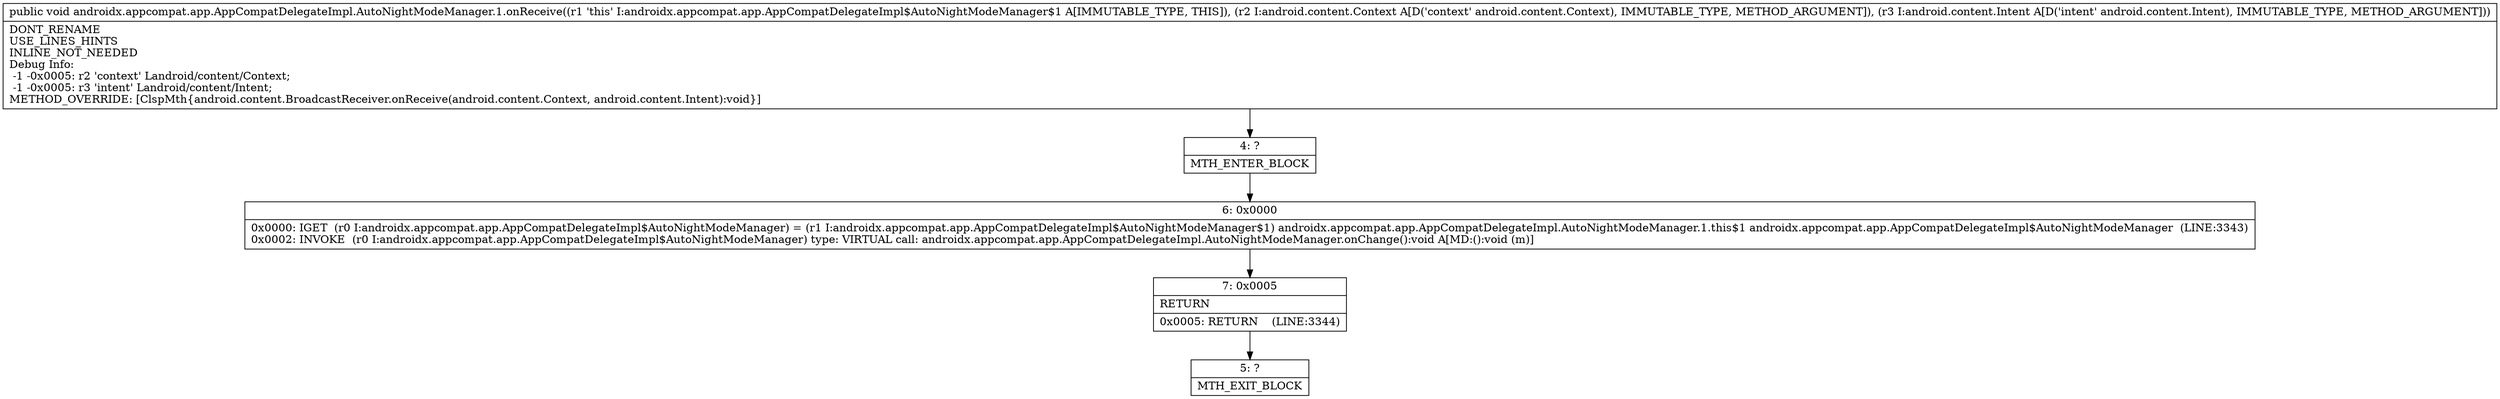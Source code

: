 digraph "CFG forandroidx.appcompat.app.AppCompatDelegateImpl.AutoNightModeManager.1.onReceive(Landroid\/content\/Context;Landroid\/content\/Intent;)V" {
Node_4 [shape=record,label="{4\:\ ?|MTH_ENTER_BLOCK\l}"];
Node_6 [shape=record,label="{6\:\ 0x0000|0x0000: IGET  (r0 I:androidx.appcompat.app.AppCompatDelegateImpl$AutoNightModeManager) = (r1 I:androidx.appcompat.app.AppCompatDelegateImpl$AutoNightModeManager$1) androidx.appcompat.app.AppCompatDelegateImpl.AutoNightModeManager.1.this$1 androidx.appcompat.app.AppCompatDelegateImpl$AutoNightModeManager  (LINE:3343)\l0x0002: INVOKE  (r0 I:androidx.appcompat.app.AppCompatDelegateImpl$AutoNightModeManager) type: VIRTUAL call: androidx.appcompat.app.AppCompatDelegateImpl.AutoNightModeManager.onChange():void A[MD:():void (m)]\l}"];
Node_7 [shape=record,label="{7\:\ 0x0005|RETURN\l|0x0005: RETURN    (LINE:3344)\l}"];
Node_5 [shape=record,label="{5\:\ ?|MTH_EXIT_BLOCK\l}"];
MethodNode[shape=record,label="{public void androidx.appcompat.app.AppCompatDelegateImpl.AutoNightModeManager.1.onReceive((r1 'this' I:androidx.appcompat.app.AppCompatDelegateImpl$AutoNightModeManager$1 A[IMMUTABLE_TYPE, THIS]), (r2 I:android.content.Context A[D('context' android.content.Context), IMMUTABLE_TYPE, METHOD_ARGUMENT]), (r3 I:android.content.Intent A[D('intent' android.content.Intent), IMMUTABLE_TYPE, METHOD_ARGUMENT]))  | DONT_RENAME\lUSE_LINES_HINTS\lINLINE_NOT_NEEDED\lDebug Info:\l  \-1 \-0x0005: r2 'context' Landroid\/content\/Context;\l  \-1 \-0x0005: r3 'intent' Landroid\/content\/Intent;\lMETHOD_OVERRIDE: [ClspMth\{android.content.BroadcastReceiver.onReceive(android.content.Context, android.content.Intent):void\}]\l}"];
MethodNode -> Node_4;Node_4 -> Node_6;
Node_6 -> Node_7;
Node_7 -> Node_5;
}

